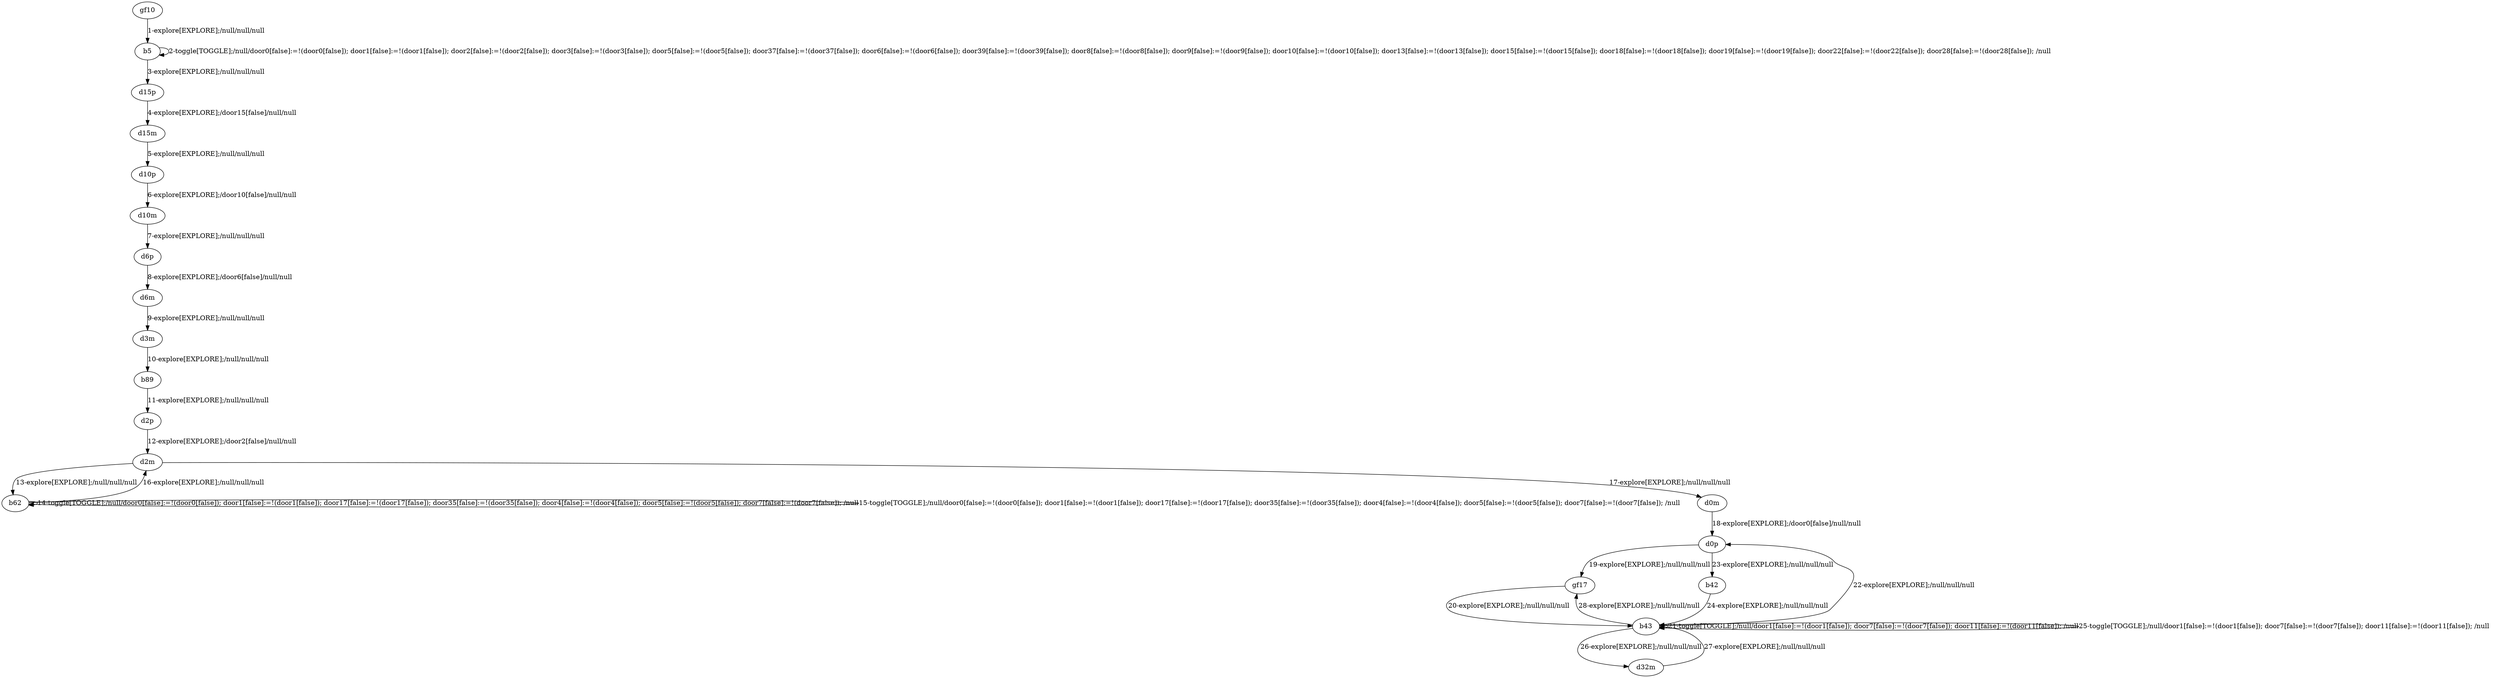 # Total number of goals covered by this test: 1
# b43 --> gf17

digraph g {
"gf10" -> "b5" [label = "1-explore[EXPLORE];/null/null/null"];
"b5" -> "b5" [label = "2-toggle[TOGGLE];/null/door0[false]:=!(door0[false]); door1[false]:=!(door1[false]); door2[false]:=!(door2[false]); door3[false]:=!(door3[false]); door5[false]:=!(door5[false]); door37[false]:=!(door37[false]); door6[false]:=!(door6[false]); door39[false]:=!(door39[false]); door8[false]:=!(door8[false]); door9[false]:=!(door9[false]); door10[false]:=!(door10[false]); door13[false]:=!(door13[false]); door15[false]:=!(door15[false]); door18[false]:=!(door18[false]); door19[false]:=!(door19[false]); door22[false]:=!(door22[false]); door28[false]:=!(door28[false]); /null"];
"b5" -> "d15p" [label = "3-explore[EXPLORE];/null/null/null"];
"d15p" -> "d15m" [label = "4-explore[EXPLORE];/door15[false]/null/null"];
"d15m" -> "d10p" [label = "5-explore[EXPLORE];/null/null/null"];
"d10p" -> "d10m" [label = "6-explore[EXPLORE];/door10[false]/null/null"];
"d10m" -> "d6p" [label = "7-explore[EXPLORE];/null/null/null"];
"d6p" -> "d6m" [label = "8-explore[EXPLORE];/door6[false]/null/null"];
"d6m" -> "d3m" [label = "9-explore[EXPLORE];/null/null/null"];
"d3m" -> "b89" [label = "10-explore[EXPLORE];/null/null/null"];
"b89" -> "d2p" [label = "11-explore[EXPLORE];/null/null/null"];
"d2p" -> "d2m" [label = "12-explore[EXPLORE];/door2[false]/null/null"];
"d2m" -> "b62" [label = "13-explore[EXPLORE];/null/null/null"];
"b62" -> "b62" [label = "14-toggle[TOGGLE];/null/door0[false]:=!(door0[false]); door1[false]:=!(door1[false]); door17[false]:=!(door17[false]); door35[false]:=!(door35[false]); door4[false]:=!(door4[false]); door5[false]:=!(door5[false]); door7[false]:=!(door7[false]); /null"];
"b62" -> "b62" [label = "15-toggle[TOGGLE];/null/door0[false]:=!(door0[false]); door1[false]:=!(door1[false]); door17[false]:=!(door17[false]); door35[false]:=!(door35[false]); door4[false]:=!(door4[false]); door5[false]:=!(door5[false]); door7[false]:=!(door7[false]); /null"];
"b62" -> "d2m" [label = "16-explore[EXPLORE];/null/null/null"];
"d2m" -> "d0m" [label = "17-explore[EXPLORE];/null/null/null"];
"d0m" -> "d0p" [label = "18-explore[EXPLORE];/door0[false]/null/null"];
"d0p" -> "gf17" [label = "19-explore[EXPLORE];/null/null/null"];
"gf17" -> "b43" [label = "20-explore[EXPLORE];/null/null/null"];
"b43" -> "b43" [label = "21-toggle[TOGGLE];/null/door1[false]:=!(door1[false]); door7[false]:=!(door7[false]); door11[false]:=!(door11[false]); /null"];
"b43" -> "d0p" [label = "22-explore[EXPLORE];/null/null/null"];
"d0p" -> "b42" [label = "23-explore[EXPLORE];/null/null/null"];
"b42" -> "b43" [label = "24-explore[EXPLORE];/null/null/null"];
"b43" -> "b43" [label = "25-toggle[TOGGLE];/null/door1[false]:=!(door1[false]); door7[false]:=!(door7[false]); door11[false]:=!(door11[false]); /null"];
"b43" -> "d32m" [label = "26-explore[EXPLORE];/null/null/null"];
"d32m" -> "b43" [label = "27-explore[EXPLORE];/null/null/null"];
"b43" -> "gf17" [label = "28-explore[EXPLORE];/null/null/null"];
}